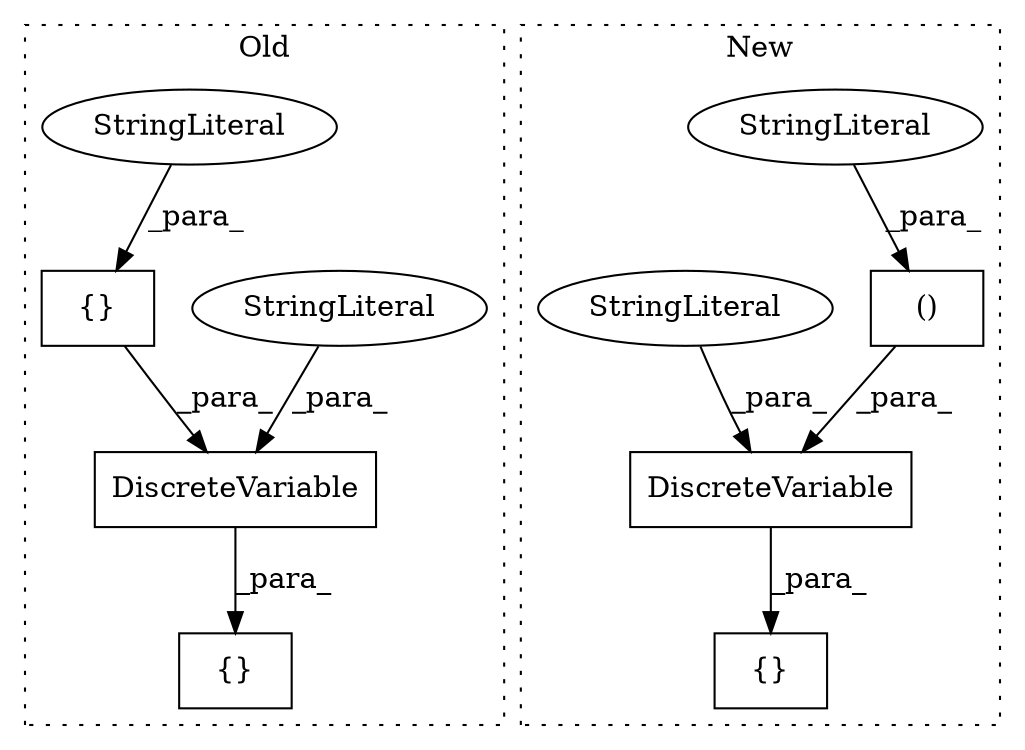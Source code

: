 digraph G {
subgraph cluster0 {
1 [label="DiscreteVariable" a="32" s="29056,29094" l="17,1" shape="box"];
3 [label="StringLiteral" a="45" s="29073" l="3" shape="ellipse"];
4 [label="{}" a="4" s="29089,29093" l="1,1" shape="box"];
5 [label="StringLiteral" a="45" s="29090" l="3" shape="ellipse"];
8 [label="{}" a="4" s="29055,29095" l="1,1" shape="box"];
label = "Old";
style="dotted";
}
subgraph cluster1 {
2 [label="{}" a="4" s="29103,29159" l="1,1" shape="box"];
6 [label="()" a="106" s="29130" l="27" shape="box"];
7 [label="StringLiteral" a="45" s="29154" l="3" shape="ellipse"];
9 [label="DiscreteVariable" a="32" s="29104,29157" l="17,2" shape="box"];
10 [label="StringLiteral" a="45" s="29121" l="3" shape="ellipse"];
label = "New";
style="dotted";
}
1 -> 8 [label="_para_"];
3 -> 1 [label="_para_"];
4 -> 1 [label="_para_"];
5 -> 4 [label="_para_"];
6 -> 9 [label="_para_"];
7 -> 6 [label="_para_"];
9 -> 2 [label="_para_"];
10 -> 9 [label="_para_"];
}